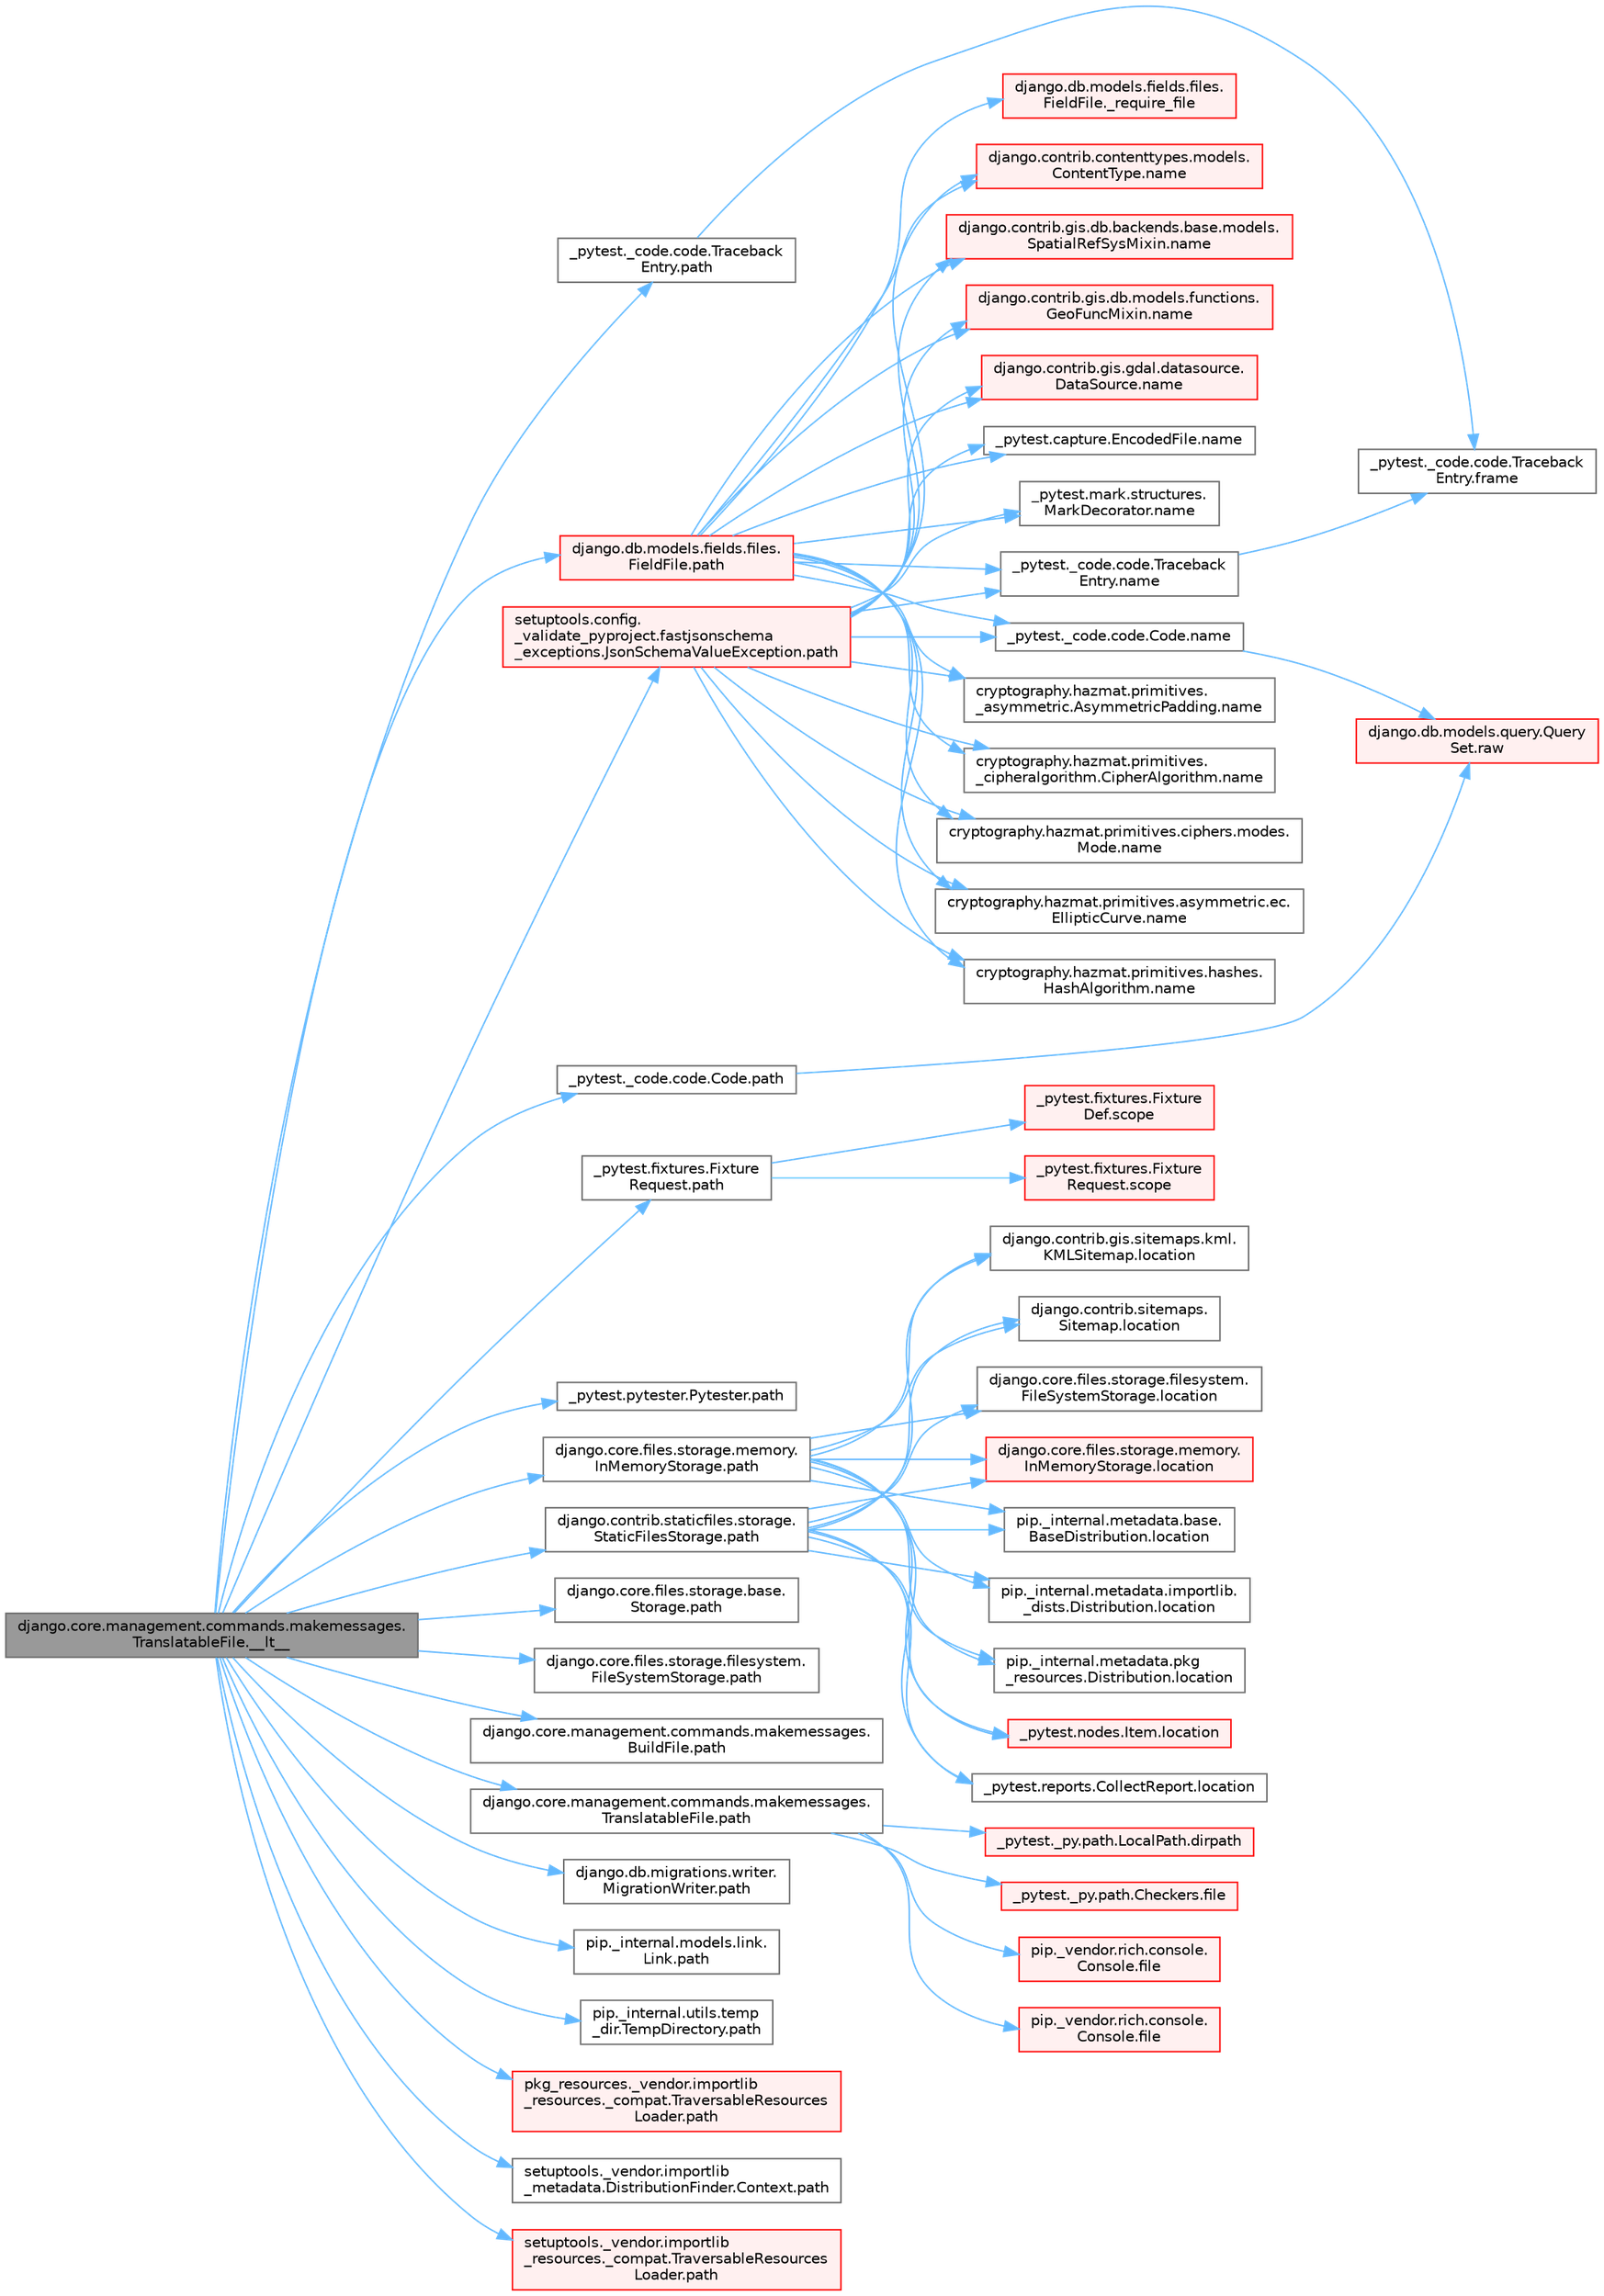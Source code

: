 digraph "django.core.management.commands.makemessages.TranslatableFile.__lt__"
{
 // LATEX_PDF_SIZE
  bgcolor="transparent";
  edge [fontname=Helvetica,fontsize=10,labelfontname=Helvetica,labelfontsize=10];
  node [fontname=Helvetica,fontsize=10,shape=box,height=0.2,width=0.4];
  rankdir="LR";
  Node1 [id="Node000001",label="django.core.management.commands.makemessages.\lTranslatableFile.__lt__",height=0.2,width=0.4,color="gray40", fillcolor="grey60", style="filled", fontcolor="black",tooltip=" "];
  Node1 -> Node2 [id="edge1_Node000001_Node000002",color="steelblue1",style="solid",tooltip=" "];
  Node2 [id="Node000002",label="_pytest._code.code.Code.path",height=0.2,width=0.4,color="grey40", fillcolor="white", style="filled",URL="$class__pytest_1_1__code_1_1code_1_1_code.html#a1dae55e90750fe77c7517f806a14d864",tooltip=" "];
  Node2 -> Node3 [id="edge2_Node000002_Node000003",color="steelblue1",style="solid",tooltip=" "];
  Node3 [id="Node000003",label="django.db.models.query.Query\lSet.raw",height=0.2,width=0.4,color="red", fillcolor="#FFF0F0", style="filled",URL="$classdjango_1_1db_1_1models_1_1query_1_1_query_set.html#abce199e3993658459fb2f7c2719daa45",tooltip="PUBLIC METHODS THAT RETURN A QUERYSET SUBCLASS #."];
  Node1 -> Node14 [id="edge3_Node000001_Node000014",color="steelblue1",style="solid",tooltip=" "];
  Node14 [id="Node000014",label="_pytest._code.code.Traceback\lEntry.path",height=0.2,width=0.4,color="grey40", fillcolor="white", style="filled",URL="$class__pytest_1_1__code_1_1code_1_1_traceback_entry.html#a5a88b9ae4623733566450a9e7d8387c0",tooltip=" "];
  Node14 -> Node15 [id="edge4_Node000014_Node000015",color="steelblue1",style="solid",tooltip=" "];
  Node15 [id="Node000015",label="_pytest._code.code.Traceback\lEntry.frame",height=0.2,width=0.4,color="grey40", fillcolor="white", style="filled",URL="$class__pytest_1_1__code_1_1code_1_1_traceback_entry.html#a8592e8aeeb3804602a1d6c85fc427f1b",tooltip=" "];
  Node1 -> Node16 [id="edge5_Node000001_Node000016",color="steelblue1",style="solid",tooltip=" "];
  Node16 [id="Node000016",label="_pytest.fixtures.Fixture\lRequest.path",height=0.2,width=0.4,color="grey40", fillcolor="white", style="filled",URL="$class__pytest_1_1fixtures_1_1_fixture_request.html#a6f6db59812d121b54cd67d5e434e1451",tooltip=" "];
  Node16 -> Node17 [id="edge6_Node000016_Node000017",color="steelblue1",style="solid",tooltip=" "];
  Node17 [id="Node000017",label="_pytest.fixtures.Fixture\lDef.scope",height=0.2,width=0.4,color="red", fillcolor="#FFF0F0", style="filled",URL="$class__pytest_1_1fixtures_1_1_fixture_def.html#a7631cdae842daae93780def0698acba2",tooltip=" "];
  Node16 -> Node21 [id="edge7_Node000016_Node000021",color="steelblue1",style="solid",tooltip=" "];
  Node21 [id="Node000021",label="_pytest.fixtures.Fixture\lRequest.scope",height=0.2,width=0.4,color="red", fillcolor="#FFF0F0", style="filled",URL="$class__pytest_1_1fixtures_1_1_fixture_request.html#acb5406ee9e8cf7147711b9314b6c951a",tooltip=" "];
  Node1 -> Node22 [id="edge8_Node000001_Node000022",color="steelblue1",style="solid",tooltip=" "];
  Node22 [id="Node000022",label="_pytest.pytester.Pytester.path",height=0.2,width=0.4,color="grey40", fillcolor="white", style="filled",URL="$class__pytest_1_1pytester_1_1_pytester.html#a403c804f74a87f5e5705774fa896cc1f",tooltip=" "];
  Node1 -> Node23 [id="edge9_Node000001_Node000023",color="steelblue1",style="solid",tooltip=" "];
  Node23 [id="Node000023",label="django.contrib.staticfiles.storage.\lStaticFilesStorage.path",height=0.2,width=0.4,color="grey40", fillcolor="white", style="filled",URL="$classdjango_1_1contrib_1_1staticfiles_1_1storage_1_1_static_files_storage.html#a4e96cc92fbde7423d1b74f3a50fc0bf6",tooltip=" "];
  Node23 -> Node24 [id="edge10_Node000023_Node000024",color="steelblue1",style="solid",tooltip=" "];
  Node24 [id="Node000024",label="_pytest.nodes.Item.location",height=0.2,width=0.4,color="red", fillcolor="#FFF0F0", style="filled",URL="$class__pytest_1_1nodes_1_1_item.html#a09cd5bab99de1b92a3aa6f76ba8aa206",tooltip=" "];
  Node23 -> Node35 [id="edge11_Node000023_Node000035",color="steelblue1",style="solid",tooltip=" "];
  Node35 [id="Node000035",label="_pytest.reports.CollectReport.location",height=0.2,width=0.4,color="grey40", fillcolor="white", style="filled",URL="$class__pytest_1_1reports_1_1_collect_report.html#a3df6c3a6598c22fd46d30789b1a43393",tooltip=" "];
  Node23 -> Node36 [id="edge12_Node000023_Node000036",color="steelblue1",style="solid",tooltip=" "];
  Node36 [id="Node000036",label="django.contrib.gis.sitemaps.kml.\lKMLSitemap.location",height=0.2,width=0.4,color="grey40", fillcolor="white", style="filled",URL="$classdjango_1_1contrib_1_1gis_1_1sitemaps_1_1kml_1_1_k_m_l_sitemap.html#aeae9b718dc149bb1b470a9c52ac5628f",tooltip=" "];
  Node23 -> Node37 [id="edge13_Node000023_Node000037",color="steelblue1",style="solid",tooltip=" "];
  Node37 [id="Node000037",label="django.contrib.sitemaps.\lSitemap.location",height=0.2,width=0.4,color="grey40", fillcolor="white", style="filled",URL="$classdjango_1_1contrib_1_1sitemaps_1_1_sitemap.html#aa50de5996662f62a25b44d826e56f3d1",tooltip=" "];
  Node23 -> Node38 [id="edge14_Node000023_Node000038",color="steelblue1",style="solid",tooltip=" "];
  Node38 [id="Node000038",label="django.core.files.storage.filesystem.\lFileSystemStorage.location",height=0.2,width=0.4,color="grey40", fillcolor="white", style="filled",URL="$classdjango_1_1core_1_1files_1_1storage_1_1filesystem_1_1_file_system_storage.html#a96c687dfbe5a613789ce671d432b4e05",tooltip=" "];
  Node23 -> Node39 [id="edge15_Node000023_Node000039",color="steelblue1",style="solid",tooltip=" "];
  Node39 [id="Node000039",label="django.core.files.storage.memory.\lInMemoryStorage.location",height=0.2,width=0.4,color="red", fillcolor="#FFF0F0", style="filled",URL="$classdjango_1_1core_1_1files_1_1storage_1_1memory_1_1_in_memory_storage.html#ac07879a754326faa2de48cb4929aec21",tooltip=" "];
  Node23 -> Node472 [id="edge16_Node000023_Node000472",color="steelblue1",style="solid",tooltip=" "];
  Node472 [id="Node000472",label="pip._internal.metadata.base.\lBaseDistribution.location",height=0.2,width=0.4,color="grey40", fillcolor="white", style="filled",URL="$classpip_1_1__internal_1_1metadata_1_1base_1_1_base_distribution.html#af41d226a9fda04459c2e55c71152b3b0",tooltip=" "];
  Node23 -> Node473 [id="edge17_Node000023_Node000473",color="steelblue1",style="solid",tooltip=" "];
  Node473 [id="Node000473",label="pip._internal.metadata.importlib.\l_dists.Distribution.location",height=0.2,width=0.4,color="grey40", fillcolor="white", style="filled",URL="$classpip_1_1__internal_1_1metadata_1_1importlib_1_1__dists_1_1_distribution.html#a501af487c943a5f3c1caf6464b7b7abf",tooltip=" "];
  Node23 -> Node474 [id="edge18_Node000023_Node000474",color="steelblue1",style="solid",tooltip=" "];
  Node474 [id="Node000474",label="pip._internal.metadata.pkg\l_resources.Distribution.location",height=0.2,width=0.4,color="grey40", fillcolor="white", style="filled",URL="$classpip_1_1__internal_1_1metadata_1_1pkg__resources_1_1_distribution.html#a0f2f12c49a237ef615c9763d10b66e6b",tooltip=" "];
  Node1 -> Node469 [id="edge19_Node000001_Node000469",color="steelblue1",style="solid",tooltip=" "];
  Node469 [id="Node000469",label="django.core.files.storage.base.\lStorage.path",height=0.2,width=0.4,color="grey40", fillcolor="white", style="filled",URL="$classdjango_1_1core_1_1files_1_1storage_1_1base_1_1_storage.html#a9be8d49a55131dbbab2c5fd57f7e772c",tooltip=" "];
  Node1 -> Node470 [id="edge20_Node000001_Node000470",color="steelblue1",style="solid",tooltip=" "];
  Node470 [id="Node000470",label="django.core.files.storage.filesystem.\lFileSystemStorage.path",height=0.2,width=0.4,color="grey40", fillcolor="white", style="filled",URL="$classdjango_1_1core_1_1files_1_1storage_1_1filesystem_1_1_file_system_storage.html#abf8a7e88eedec3e1b2ea965cc0858d17",tooltip=" "];
  Node1 -> Node471 [id="edge21_Node000001_Node000471",color="steelblue1",style="solid",tooltip=" "];
  Node471 [id="Node000471",label="django.core.files.storage.memory.\lInMemoryStorage.path",height=0.2,width=0.4,color="grey40", fillcolor="white", style="filled",URL="$classdjango_1_1core_1_1files_1_1storage_1_1memory_1_1_in_memory_storage.html#a466c8e28fd11839318d2e4454b8ef89f",tooltip=" "];
  Node471 -> Node24 [id="edge22_Node000471_Node000024",color="steelblue1",style="solid",tooltip=" "];
  Node471 -> Node35 [id="edge23_Node000471_Node000035",color="steelblue1",style="solid",tooltip=" "];
  Node471 -> Node36 [id="edge24_Node000471_Node000036",color="steelblue1",style="solid",tooltip=" "];
  Node471 -> Node37 [id="edge25_Node000471_Node000037",color="steelblue1",style="solid",tooltip=" "];
  Node471 -> Node38 [id="edge26_Node000471_Node000038",color="steelblue1",style="solid",tooltip=" "];
  Node471 -> Node39 [id="edge27_Node000471_Node000039",color="steelblue1",style="solid",tooltip=" "];
  Node471 -> Node472 [id="edge28_Node000471_Node000472",color="steelblue1",style="solid",tooltip=" "];
  Node471 -> Node473 [id="edge29_Node000471_Node000473",color="steelblue1",style="solid",tooltip=" "];
  Node471 -> Node474 [id="edge30_Node000471_Node000474",color="steelblue1",style="solid",tooltip=" "];
  Node1 -> Node475 [id="edge31_Node000001_Node000475",color="steelblue1",style="solid",tooltip=" "];
  Node475 [id="Node000475",label="django.core.management.commands.makemessages.\lBuildFile.path",height=0.2,width=0.4,color="grey40", fillcolor="white", style="filled",URL="$classdjango_1_1core_1_1management_1_1commands_1_1makemessages_1_1_build_file.html#ac06388718e902543bc00a7c6565105fc",tooltip=" "];
  Node1 -> Node476 [id="edge32_Node000001_Node000476",color="steelblue1",style="solid",tooltip=" "];
  Node476 [id="Node000476",label="django.core.management.commands.makemessages.\lTranslatableFile.path",height=0.2,width=0.4,color="grey40", fillcolor="white", style="filled",URL="$classdjango_1_1core_1_1management_1_1commands_1_1makemessages_1_1_translatable_file.html#ad851d5e6b8a65f5915ccfd4a30fb8026",tooltip=" "];
  Node476 -> Node221 [id="edge33_Node000476_Node000221",color="steelblue1",style="solid",tooltip=" "];
  Node221 [id="Node000221",label="_pytest._py.path.LocalPath.dirpath",height=0.2,width=0.4,color="red", fillcolor="#FFF0F0", style="filled",URL="$class__pytest_1_1__py_1_1path_1_1_local_path.html#aa8766bdaffd39f928eaae6f30b741b05",tooltip=" "];
  Node476 -> Node210 [id="edge34_Node000476_Node000210",color="steelblue1",style="solid",tooltip=" "];
  Node210 [id="Node000210",label="_pytest._py.path.Checkers.file",height=0.2,width=0.4,color="red", fillcolor="#FFF0F0", style="filled",URL="$class__pytest_1_1__py_1_1path_1_1_checkers.html#a53705ca38cbf2fb29d34914af4b5003d",tooltip=" "];
  Node476 -> Node212 [id="edge35_Node000476_Node000212",color="steelblue1",style="solid",tooltip=" "];
  Node212 [id="Node000212",label="pip._vendor.rich.console.\lConsole.file",height=0.2,width=0.4,color="red", fillcolor="#FFF0F0", style="filled",URL="$classpip_1_1__vendor_1_1rich_1_1console_1_1_console.html#af37c1c8bfe4a9b4dcd3b0ff2d14357bf",tooltip=" "];
  Node476 -> Node213 [id="edge36_Node000476_Node000213",color="steelblue1",style="solid",tooltip=" "];
  Node213 [id="Node000213",label="pip._vendor.rich.console.\lConsole.file",height=0.2,width=0.4,color="red", fillcolor="#FFF0F0", style="filled",URL="$classpip_1_1__vendor_1_1rich_1_1console_1_1_console.html#aeea14249658b94049a5be89c15fd5bc1",tooltip=" "];
  Node1 -> Node477 [id="edge37_Node000001_Node000477",color="steelblue1",style="solid",tooltip=" "];
  Node477 [id="Node000477",label="django.db.migrations.writer.\lMigrationWriter.path",height=0.2,width=0.4,color="grey40", fillcolor="white", style="filled",URL="$classdjango_1_1db_1_1migrations_1_1writer_1_1_migration_writer.html#a45469d67e8f80996c982470d36136184",tooltip=" "];
  Node1 -> Node478 [id="edge38_Node000001_Node000478",color="steelblue1",style="solid",tooltip=" "];
  Node478 [id="Node000478",label="django.db.models.fields.files.\lFieldFile.path",height=0.2,width=0.4,color="red", fillcolor="#FFF0F0", style="filled",URL="$classdjango_1_1db_1_1models_1_1fields_1_1files_1_1_field_file.html#ae91c4ed0643fb9bd8959d0db8eb44f80",tooltip=" "];
  Node478 -> Node479 [id="edge39_Node000478_Node000479",color="steelblue1",style="solid",tooltip=" "];
  Node479 [id="Node000479",label="django.db.models.fields.files.\lFieldFile._require_file",height=0.2,width=0.4,color="red", fillcolor="#FFF0F0", style="filled",URL="$classdjango_1_1db_1_1models_1_1fields_1_1files_1_1_field_file.html#a1cac893f5b8a18de2457265f1bf93b47",tooltip=" "];
  Node478 -> Node397 [id="edge40_Node000478_Node000397",color="steelblue1",style="solid",tooltip=" "];
  Node397 [id="Node000397",label="_pytest._code.code.Code.name",height=0.2,width=0.4,color="grey40", fillcolor="white", style="filled",URL="$class__pytest_1_1__code_1_1code_1_1_code.html#a1f3cbc53ca6df4a1bab12183694b6e78",tooltip=" "];
  Node397 -> Node3 [id="edge41_Node000397_Node000003",color="steelblue1",style="solid",tooltip=" "];
  Node478 -> Node398 [id="edge42_Node000478_Node000398",color="steelblue1",style="solid",tooltip=" "];
  Node398 [id="Node000398",label="_pytest._code.code.Traceback\lEntry.name",height=0.2,width=0.4,color="grey40", fillcolor="white", style="filled",URL="$class__pytest_1_1__code_1_1code_1_1_traceback_entry.html#a106b95c0753f41669fbfb8ee4c11ad3d",tooltip=" "];
  Node398 -> Node15 [id="edge43_Node000398_Node000015",color="steelblue1",style="solid",tooltip=" "];
  Node478 -> Node399 [id="edge44_Node000478_Node000399",color="steelblue1",style="solid",tooltip=" "];
  Node399 [id="Node000399",label="_pytest.capture.EncodedFile.name",height=0.2,width=0.4,color="grey40", fillcolor="white", style="filled",URL="$class__pytest_1_1capture_1_1_encoded_file.html#a738c73b5de21c7261d9e51f71e4f0397",tooltip=" "];
  Node478 -> Node400 [id="edge45_Node000478_Node000400",color="steelblue1",style="solid",tooltip=" "];
  Node400 [id="Node000400",label="_pytest.mark.structures.\lMarkDecorator.name",height=0.2,width=0.4,color="grey40", fillcolor="white", style="filled",URL="$class__pytest_1_1mark_1_1structures_1_1_mark_decorator.html#ae8f66760cda125450e0e3bd38689c72f",tooltip=" "];
  Node478 -> Node401 [id="edge46_Node000478_Node000401",color="steelblue1",style="solid",tooltip=" "];
  Node401 [id="Node000401",label="cryptography.hazmat.primitives.\l_asymmetric.AsymmetricPadding.name",height=0.2,width=0.4,color="grey40", fillcolor="white", style="filled",URL="$classcryptography_1_1hazmat_1_1primitives_1_1__asymmetric_1_1_asymmetric_padding.html#a8f72e8284cb336861a873ed5ce0e39b5",tooltip=" "];
  Node478 -> Node402 [id="edge47_Node000478_Node000402",color="steelblue1",style="solid",tooltip=" "];
  Node402 [id="Node000402",label="cryptography.hazmat.primitives.\l_cipheralgorithm.CipherAlgorithm.name",height=0.2,width=0.4,color="grey40", fillcolor="white", style="filled",URL="$classcryptography_1_1hazmat_1_1primitives_1_1__cipheralgorithm_1_1_cipher_algorithm.html#a50567a5c3388450ab7aa883ab34a1ac7",tooltip=" "];
  Node478 -> Node403 [id="edge48_Node000478_Node000403",color="steelblue1",style="solid",tooltip=" "];
  Node403 [id="Node000403",label="cryptography.hazmat.primitives.asymmetric.ec.\lEllipticCurve.name",height=0.2,width=0.4,color="grey40", fillcolor="white", style="filled",URL="$classcryptography_1_1hazmat_1_1primitives_1_1asymmetric_1_1ec_1_1_elliptic_curve.html#a2775c4e945309a6c7ea33dace1698a60",tooltip=" "];
  Node478 -> Node404 [id="edge49_Node000478_Node000404",color="steelblue1",style="solid",tooltip=" "];
  Node404 [id="Node000404",label="cryptography.hazmat.primitives.ciphers.modes.\lMode.name",height=0.2,width=0.4,color="grey40", fillcolor="white", style="filled",URL="$classcryptography_1_1hazmat_1_1primitives_1_1ciphers_1_1modes_1_1_mode.html#a99d93fd1370a2abbb5bb5cffbd5ff0f7",tooltip=" "];
  Node478 -> Node405 [id="edge50_Node000478_Node000405",color="steelblue1",style="solid",tooltip=" "];
  Node405 [id="Node000405",label="cryptography.hazmat.primitives.hashes.\lHashAlgorithm.name",height=0.2,width=0.4,color="grey40", fillcolor="white", style="filled",URL="$classcryptography_1_1hazmat_1_1primitives_1_1hashes_1_1_hash_algorithm.html#a42c7e1582d9b46a015774af9e5cbbb0b",tooltip=" "];
  Node478 -> Node406 [id="edge51_Node000478_Node000406",color="steelblue1",style="solid",tooltip=" "];
  Node406 [id="Node000406",label="django.contrib.contenttypes.models.\lContentType.name",height=0.2,width=0.4,color="red", fillcolor="#FFF0F0", style="filled",URL="$classdjango_1_1contrib_1_1contenttypes_1_1models_1_1_content_type.html#a305b62f56597bb2e4823dcf5e6ccdcf8",tooltip=" "];
  Node478 -> Node408 [id="edge52_Node000478_Node000408",color="steelblue1",style="solid",tooltip=" "];
  Node408 [id="Node000408",label="django.contrib.gis.db.backends.base.models.\lSpatialRefSysMixin.name",height=0.2,width=0.4,color="red", fillcolor="#FFF0F0", style="filled",URL="$classdjango_1_1contrib_1_1gis_1_1db_1_1backends_1_1base_1_1models_1_1_spatial_ref_sys_mixin.html#a56fe36e786b49160249395f453dd1cab",tooltip=" "];
  Node478 -> Node409 [id="edge53_Node000478_Node000409",color="steelblue1",style="solid",tooltip=" "];
  Node409 [id="Node000409",label="django.contrib.gis.db.models.functions.\lGeoFuncMixin.name",height=0.2,width=0.4,color="red", fillcolor="#FFF0F0", style="filled",URL="$classdjango_1_1contrib_1_1gis_1_1db_1_1models_1_1functions_1_1_geo_func_mixin.html#adeeb6b2c9db337396468712e919af622",tooltip=" "];
  Node478 -> Node410 [id="edge54_Node000478_Node000410",color="steelblue1",style="solid",tooltip=" "];
  Node410 [id="Node000410",label="django.contrib.gis.gdal.datasource.\lDataSource.name",height=0.2,width=0.4,color="red", fillcolor="#FFF0F0", style="filled",URL="$classdjango_1_1contrib_1_1gis_1_1gdal_1_1datasource_1_1_data_source.html#aaa98728c7ef6f4d96c689550e8af3ed5",tooltip=" "];
  Node1 -> Node574 [id="edge55_Node000001_Node000574",color="steelblue1",style="solid",tooltip=" "];
  Node574 [id="Node000574",label="pip._internal.models.link.\lLink.path",height=0.2,width=0.4,color="grey40", fillcolor="white", style="filled",URL="$classpip_1_1__internal_1_1models_1_1link_1_1_link.html#a30f454216dcb615e3ed986238490f180",tooltip=" "];
  Node1 -> Node575 [id="edge56_Node000001_Node000575",color="steelblue1",style="solid",tooltip=" "];
  Node575 [id="Node000575",label="pip._internal.utils.temp\l_dir.TempDirectory.path",height=0.2,width=0.4,color="grey40", fillcolor="white", style="filled",URL="$classpip_1_1__internal_1_1utils_1_1temp__dir_1_1_temp_directory.html#afe6b2d95c070c6570957de5696ff3a6e",tooltip=" "];
  Node1 -> Node576 [id="edge57_Node000001_Node000576",color="steelblue1",style="solid",tooltip=" "];
  Node576 [id="Node000576",label="pkg_resources._vendor.importlib\l_resources._compat.TraversableResources\lLoader.path",height=0.2,width=0.4,color="red", fillcolor="#FFF0F0", style="filled",URL="$classpkg__resources_1_1__vendor_1_1importlib__resources_1_1__compat_1_1_traversable_resources_loader.html#acfc17872a53cbe02f6c34eda2bb162f2",tooltip=" "];
  Node1 -> Node578 [id="edge58_Node000001_Node000578",color="steelblue1",style="solid",tooltip=" "];
  Node578 [id="Node000578",label="setuptools._vendor.importlib\l_metadata.DistributionFinder.Context.path",height=0.2,width=0.4,color="grey40", fillcolor="white", style="filled",URL="$classsetuptools_1_1__vendor_1_1importlib__metadata_1_1_distribution_finder_1_1_context.html#a84a429ddce40738ea5c0edb53799ee8d",tooltip=" "];
  Node1 -> Node579 [id="edge59_Node000001_Node000579",color="steelblue1",style="solid",tooltip=" "];
  Node579 [id="Node000579",label="setuptools._vendor.importlib\l_resources._compat.TraversableResources\lLoader.path",height=0.2,width=0.4,color="red", fillcolor="#FFF0F0", style="filled",URL="$classsetuptools_1_1__vendor_1_1importlib__resources_1_1__compat_1_1_traversable_resources_loader.html#a9b9cf5b6723d48f7a779b6ae71d53699",tooltip=" "];
  Node1 -> Node580 [id="edge60_Node000001_Node000580",color="steelblue1",style="solid",tooltip=" "];
  Node580 [id="Node000580",label="setuptools.config.\l_validate_pyproject.fastjsonschema\l_exceptions.JsonSchemaValueException.path",height=0.2,width=0.4,color="red", fillcolor="#FFF0F0", style="filled",URL="$classsetuptools_1_1config_1_1__validate__pyproject_1_1fastjsonschema__exceptions_1_1_json_schema_value_exception.html#a59179b3d1dc16c7087530bbc10bcf857",tooltip=" "];
  Node580 -> Node397 [id="edge61_Node000580_Node000397",color="steelblue1",style="solid",tooltip=" "];
  Node580 -> Node398 [id="edge62_Node000580_Node000398",color="steelblue1",style="solid",tooltip=" "];
  Node580 -> Node399 [id="edge63_Node000580_Node000399",color="steelblue1",style="solid",tooltip=" "];
  Node580 -> Node400 [id="edge64_Node000580_Node000400",color="steelblue1",style="solid",tooltip=" "];
  Node580 -> Node401 [id="edge65_Node000580_Node000401",color="steelblue1",style="solid",tooltip=" "];
  Node580 -> Node402 [id="edge66_Node000580_Node000402",color="steelblue1",style="solid",tooltip=" "];
  Node580 -> Node403 [id="edge67_Node000580_Node000403",color="steelblue1",style="solid",tooltip=" "];
  Node580 -> Node404 [id="edge68_Node000580_Node000404",color="steelblue1",style="solid",tooltip=" "];
  Node580 -> Node405 [id="edge69_Node000580_Node000405",color="steelblue1",style="solid",tooltip=" "];
  Node580 -> Node406 [id="edge70_Node000580_Node000406",color="steelblue1",style="solid",tooltip=" "];
  Node580 -> Node408 [id="edge71_Node000580_Node000408",color="steelblue1",style="solid",tooltip=" "];
  Node580 -> Node409 [id="edge72_Node000580_Node000409",color="steelblue1",style="solid",tooltip=" "];
  Node580 -> Node410 [id="edge73_Node000580_Node000410",color="steelblue1",style="solid",tooltip=" "];
}
